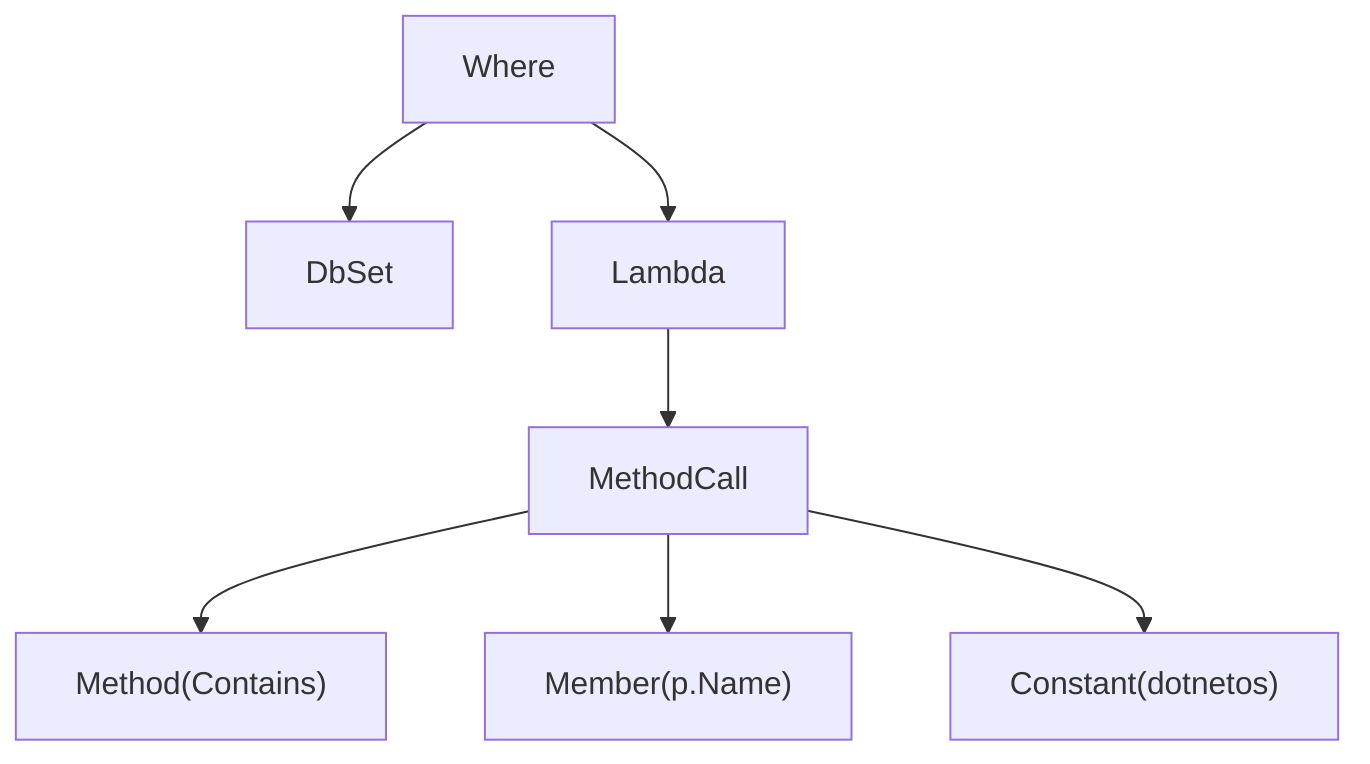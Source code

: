 graph TD
  Where --> EntityQueryable["DbSet"]
  Where --> Lambda
  Lambda --> MethodCall
  MethodCall --> MethodInfo["Method(Contains)"]
  MethodCall --> MemberAccess["Member(p.Name)"]
  MethodCall --> Constant["Constant(dotnetos)"]